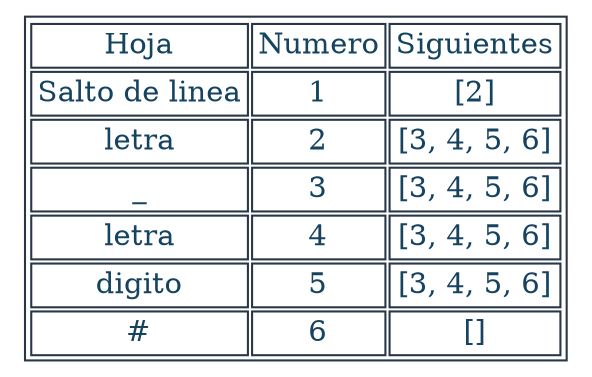 digraph T {
aHtmlTable [
   shape=plaintext
   color="#283747" fontcolor="#154360" label=<

   <table border='1' cellborder='1'>
   <tr>
      <td>Hoja</td>
      <td>Numero</td>
      <td>Siguientes</td>
   </tr>	<tr><td>Salto de linea</td><td>1</td><td>[2]</td></tr>
	<tr><td>letra</td><td>2</td><td>[3, 4, 5, 6]</td></tr>
	<tr><td>_</td><td>3</td><td>[3, 4, 5, 6]</td></tr>
	<tr><td>letra</td><td>4</td><td>[3, 4, 5, 6]</td></tr>
	<tr><td>digito</td><td>5</td><td>[3, 4, 5, 6]</td></tr>
	<tr><td>#</td><td>6</td><td>[]</td></tr>
</table>

   >]; 

}